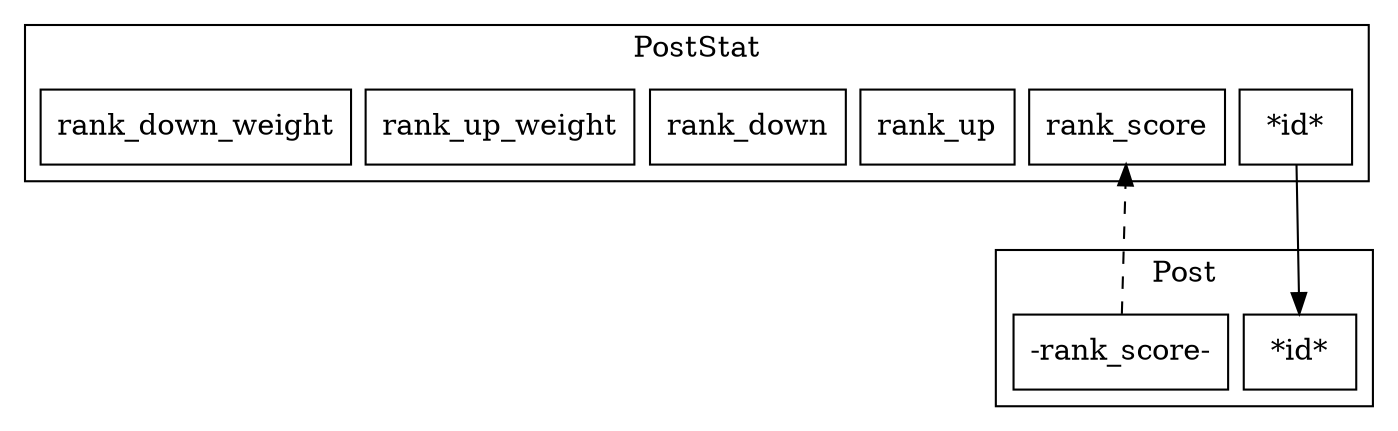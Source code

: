 #dot
strict digraph g {
	node [ shape = box ];
	nodesep = 0.1;
	ranksep = 1;

	subgraph cluster_post_stat {
		label = "PostStat";
		node_a_post_stat_id               [ label = "*id*" ];
		node_a_post_stat_rank_score       [ label = "rank_score" ];
		node_a_post_stat_rank_up          [ label = "rank_up"];
		node_a_post_stat_rank_down        [ label = "rank_down"];
		node_a_post_stat_rank_up_weight   [ label = "rank_up_weight"];
		node_a_post_stat_rank_down_weight [ label = "rank_down_weight"];
	}

	subgraph cluster_post {
		label = "Post";
		node_a_post_id                  [ label = "*id*" ];
		node_a_post_rank_score          [ label = "-rank_score-" ];
	}

	node_a_post_stat_id -> node_a_post_id;
	node_a_post_rank_score -> node_a_post_stat_rank_score [ style = dashed ];
}
